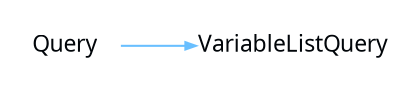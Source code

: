 digraph {
 rankdir = "LR"
 bgcolor = none;
 layout  = dot;
 edge [
   arrowsize = "0.5"
   color     = "#69BFFFFF"
 ]
 DuOrALF[
   shape    = none
   label    = "Query"
   margin   = "0.01"
   fontname = "Segoe UI"
   fontsize = "11"
   fontcolor= "#010509FF"
 ]
 qoOrALF[
   shape    = none
   label    = "VariableListQuery"
   margin   = "0.01"
   fontname = "Segoe UI"
   fontsize = "11"
   fontcolor= "#010509FF"
 ]
 DuOrALF->qoOrALF
}
